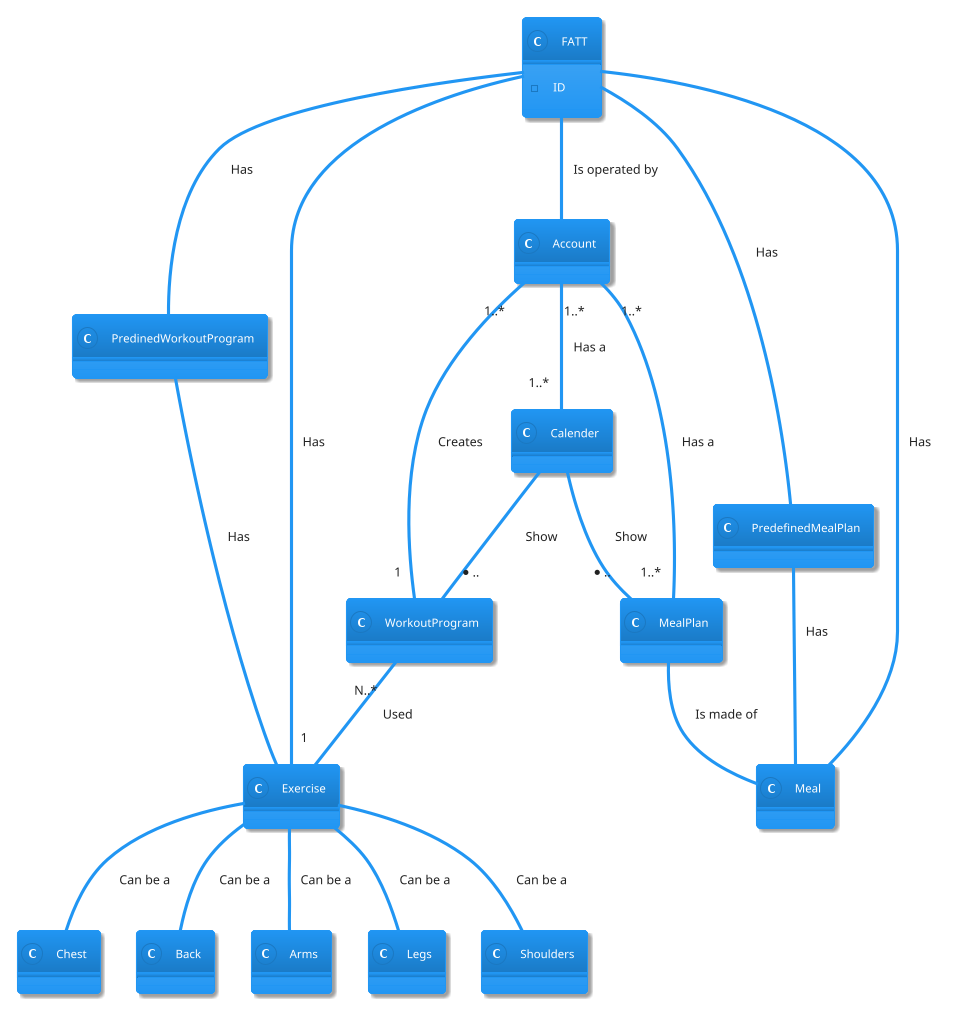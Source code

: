 @startuml
' !theme carbon-gray
' !theme plain
' !theme aws-orange
!theme materia

class Account {
}


Class WorkoutProgram {
}

class PredinedWorkoutProgram {
}

class Exercise {
}

class Chest {
}

class Back {
}

class Arms {
}

class Legs {

}

class Shoulders {

}

class MealPlan {

}

class PredefinedMealPlan {

}

class Meal {
}

class Calender {
}

Class FATT {
    - ID
}

FATT -- Account : Is operated by 
FATT -- Exercise : Has 
FATT -- Meal : Has 
FATT -- PredefinedMealPlan : Has
FATT -- PredinedWorkoutProgram : Has 


Account "1..*" -- "1..*" MealPlan : Has a 
Account "1..*" -- "1..*" Calender : Has a
Account "1..*" -- "1" WorkoutProgram : Creates


MealPlan -- Meal : Is made of
PredefinedMealPlan -- Meal : Has
PredinedWorkoutProgram -- Exercise : Has


WorkoutProgram "N..*" -- "1" Exercise : Used  

Exercise -- Chest : Can be a
Exercise -- Back : Can be a
Exercise -- Arms : Can be a
Exercise -- Legs : Can be a
Exercise -- Shoulders : Can be a

Calender -- "*.." WorkoutProgram : Show
Calender --  "*.." MealPlan : Show






@enduml
